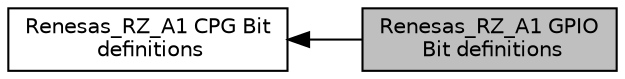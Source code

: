 digraph "Renesas_RZ_A1 GPIO Bit definitions"
{
  edge [fontname="Helvetica",fontsize="10",labelfontname="Helvetica",labelfontsize="10"];
  node [fontname="Helvetica",fontsize="10",shape=box];
  rankdir=LR;
  Node1 [label="Renesas_RZ_A1 GPIO\l Bit definitions",height=0.2,width=0.4,color="black", fillcolor="grey75", style="filled", fontcolor="black",tooltip=" "];
  Node2 [label="Renesas_RZ_A1 CPG Bit\l definitions",height=0.2,width=0.4,color="black", fillcolor="white", style="filled",URL="$de/d37/group__Renesas__RZ__A1__CPG.html",tooltip=" "];
  Node2->Node1 [shape=plaintext, dir="back", style="solid"];
}
